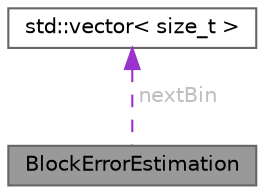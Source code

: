 digraph "BlockErrorEstimation"
{
 // LATEX_PDF_SIZE
  bgcolor="transparent";
  edge [fontname=Helvetica,fontsize=10,labelfontname=Helvetica,labelfontsize=10];
  node [fontname=Helvetica,fontsize=10,shape=box,height=0.2,width=0.4];
  Node1 [id="Node000001",label="BlockErrorEstimation",height=0.2,width=0.4,color="gray40", fillcolor="grey60", style="filled", fontcolor="black",tooltip="Manages block error estimation for statistical analysis."];
  Node2 -> Node1 [id="edge1_Node000001_Node000002",dir="back",color="darkorchid3",style="dashed",tooltip=" ",label=" nextBin",fontcolor="grey" ];
  Node2 [id="Node000002",label="std::vector\< size_t \>",height=0.2,width=0.4,color="gray40", fillcolor="white", style="filled",tooltip=" "];
}
